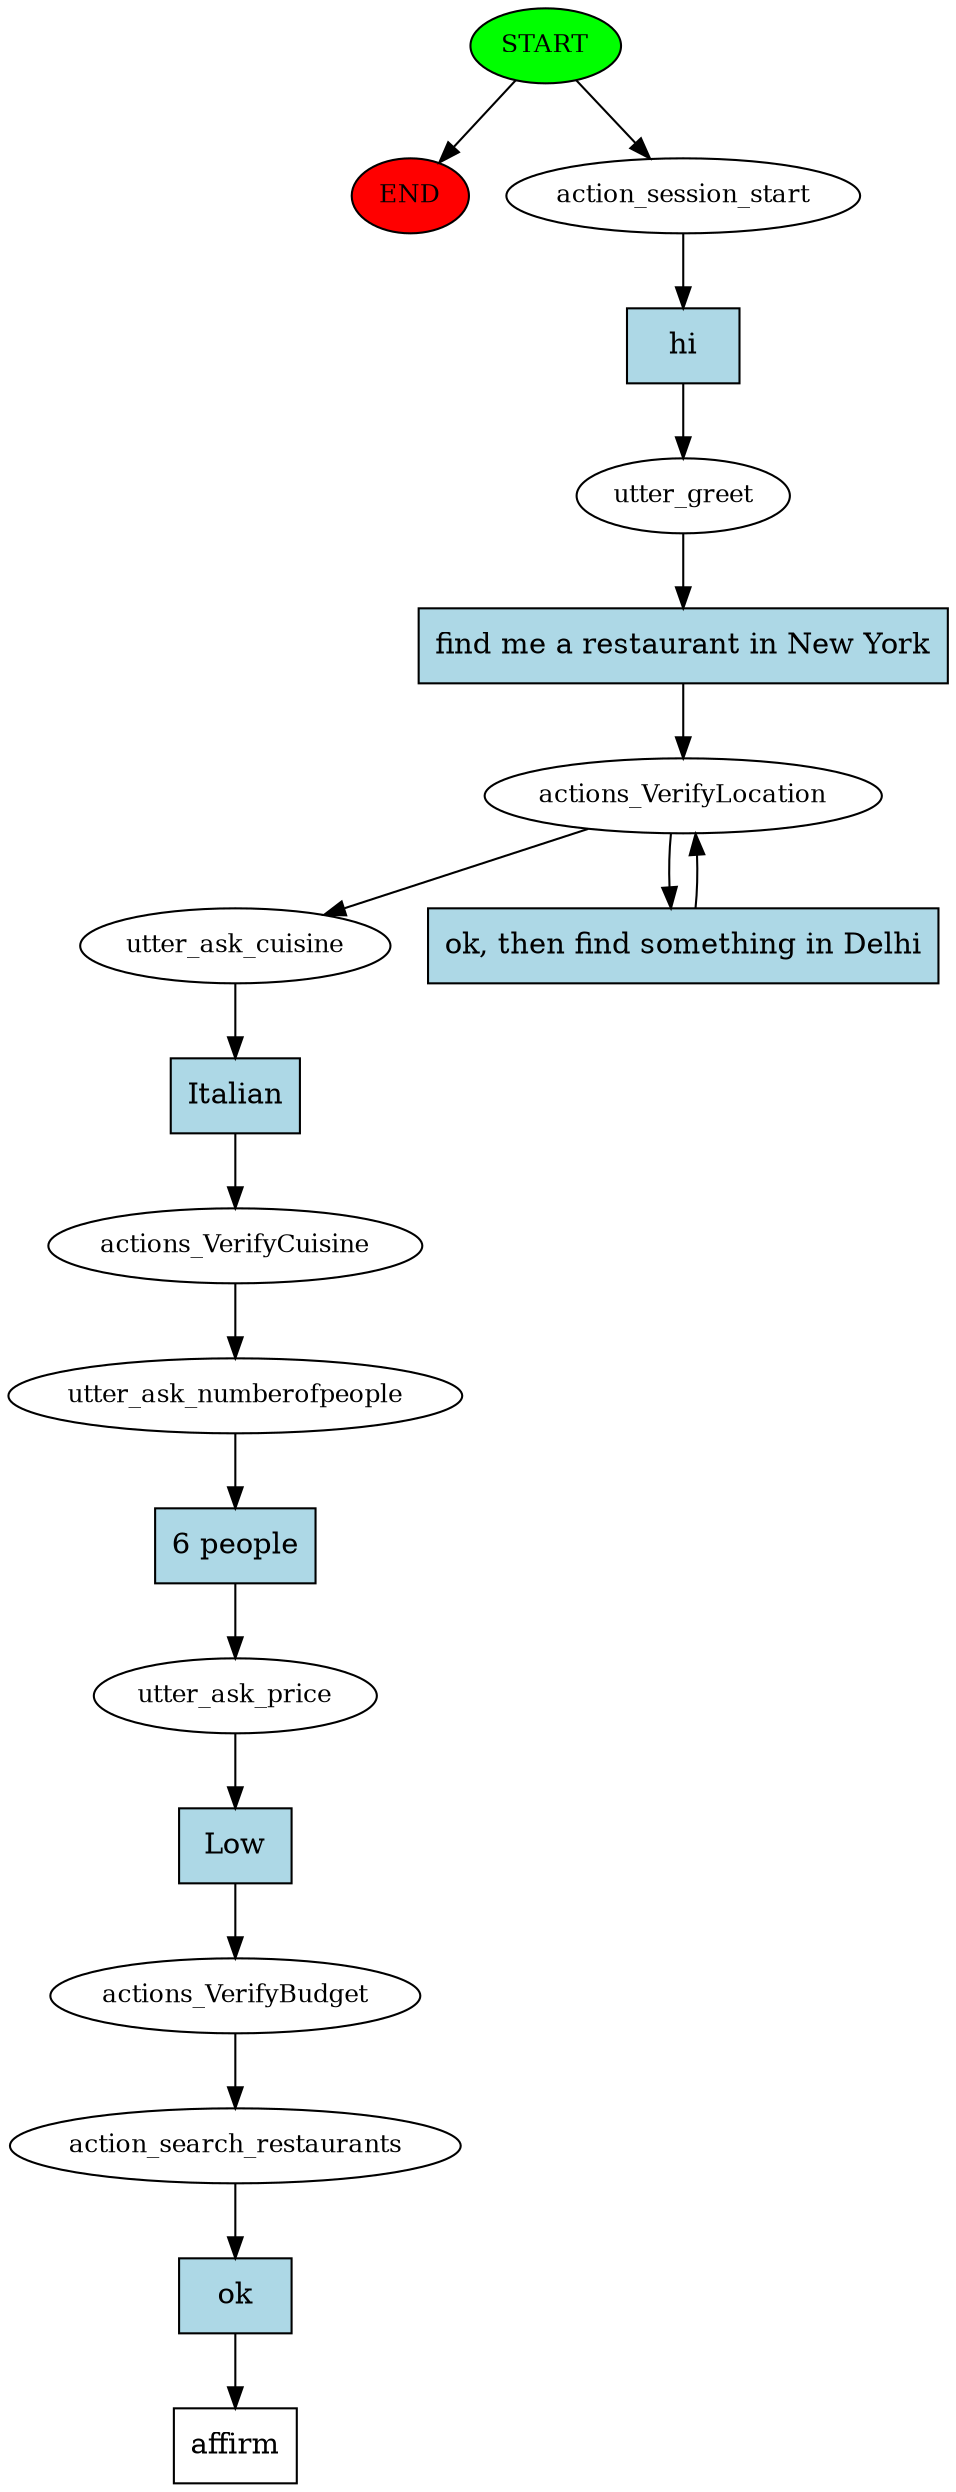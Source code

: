 digraph  {
0 [class="start active", fillcolor=green, fontsize=12, label=START, style=filled];
"-1" [class=end, fillcolor=red, fontsize=12, label=END, style=filled];
1 [class=active, fontsize=12, label=action_session_start];
2 [class=active, fontsize=12, label=utter_greet];
3 [class=active, fontsize=12, label=actions_VerifyLocation];
5 [class=active, fontsize=12, label=utter_ask_cuisine];
6 [class=active, fontsize=12, label=actions_VerifyCuisine];
7 [class=active, fontsize=12, label=utter_ask_numberofpeople];
8 [class=active, fontsize=12, label=utter_ask_price];
9 [class=active, fontsize=12, label=actions_VerifyBudget];
10 [class=active, fontsize=12, label=action_search_restaurants];
11 [class="intent dashed active", label=affirm, shape=rect];
12 [class="intent active", fillcolor=lightblue, label=hi, shape=rect, style=filled];
13 [class="intent active", fillcolor=lightblue, label="find me a restaurant in New York", shape=rect, style=filled];
14 [class="intent active", fillcolor=lightblue, label="ok, then find something in Delhi", shape=rect, style=filled];
15 [class="intent active", fillcolor=lightblue, label=Italian, shape=rect, style=filled];
16 [class="intent active", fillcolor=lightblue, label="6 people", shape=rect, style=filled];
17 [class="intent active", fillcolor=lightblue, label=Low, shape=rect, style=filled];
18 [class="intent active", fillcolor=lightblue, label=ok, shape=rect, style=filled];
0 -> "-1"  [class="", key=NONE, label=""];
0 -> 1  [class=active, key=NONE, label=""];
1 -> 12  [class=active, key=0];
2 -> 13  [class=active, key=0];
3 -> 5  [class=active, key=NONE, label=""];
3 -> 14  [class=active, key=0];
5 -> 15  [class=active, key=0];
6 -> 7  [class=active, key=NONE, label=""];
7 -> 16  [class=active, key=0];
8 -> 17  [class=active, key=0];
9 -> 10  [class=active, key=NONE, label=""];
10 -> 18  [class=active, key=0];
12 -> 2  [class=active, key=0];
13 -> 3  [class=active, key=0];
14 -> 3  [class=active, key=0];
15 -> 6  [class=active, key=0];
16 -> 8  [class=active, key=0];
17 -> 9  [class=active, key=0];
18 -> 11  [class=active, key=0];
}
